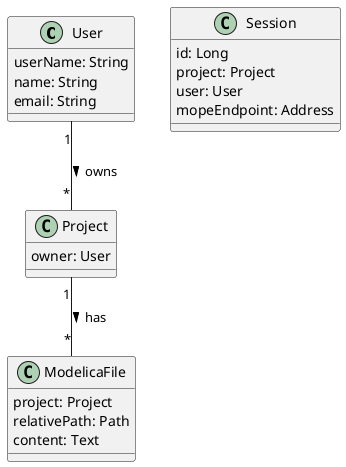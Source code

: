 @startuml

class User {
  userName: String
  name: String
  email: String
}

class Project {
  owner: User
}


class ModelicaFile {
  project: Project
  relativePath: Path
  content: Text
}

class Session {
  id: Long
  project: Project
  user: User
  mopeEndpoint: Address
}

Project "1"--"*" ModelicaFile : has >
User "1"--"*" Project : owns >

@enduml
